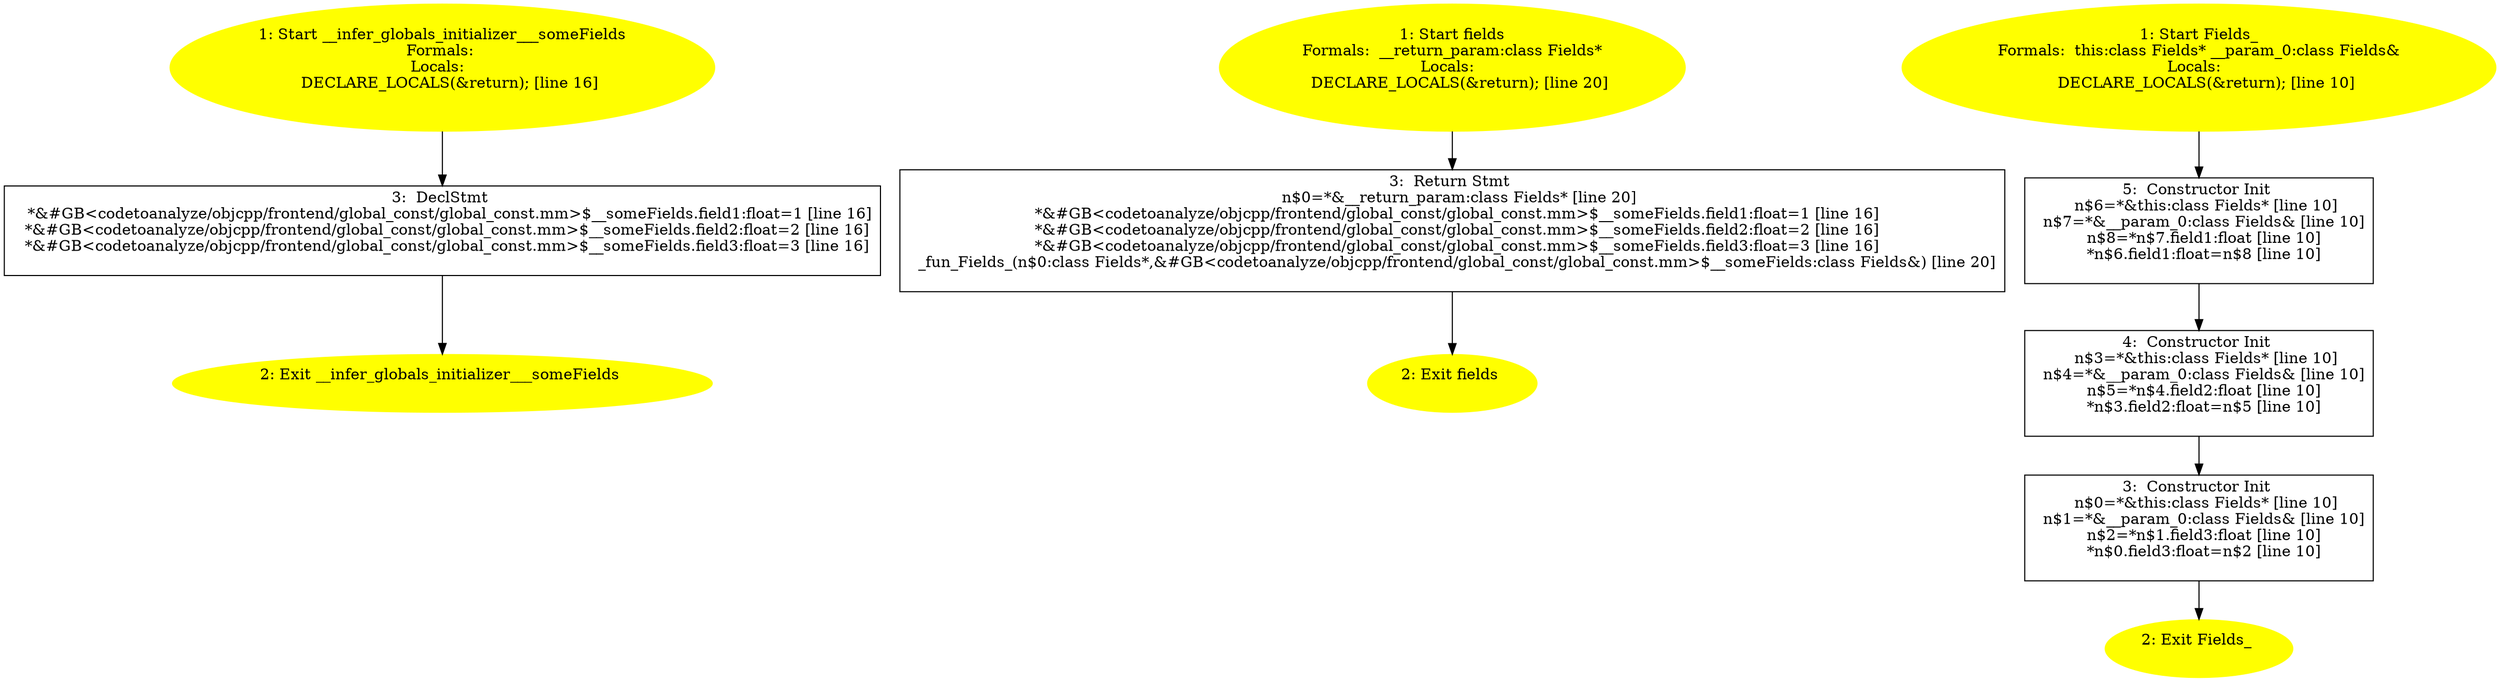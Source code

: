 /* @generated */
digraph iCFG {
"__infer_globals_initializer___someFields.1930c0ca3aad91e2bee375979857d426_1" [label="1: Start __infer_globals_initializer___someFields\nFormals: \nLocals:  \n   DECLARE_LOCALS(&return); [line 16]\n " color=yellow style=filled]
	

	 "__infer_globals_initializer___someFields.1930c0ca3aad91e2bee375979857d426_1" -> "__infer_globals_initializer___someFields.1930c0ca3aad91e2bee375979857d426_3" ;
"__infer_globals_initializer___someFields.1930c0ca3aad91e2bee375979857d426_2" [label="2: Exit __infer_globals_initializer___someFields \n  " color=yellow style=filled]
	

"__infer_globals_initializer___someFields.1930c0ca3aad91e2bee375979857d426_3" [label="3:  DeclStmt \n   *&#GB<codetoanalyze/objcpp/frontend/global_const/global_const.mm>$__someFields.field1:float=1 [line 16]\n  *&#GB<codetoanalyze/objcpp/frontend/global_const/global_const.mm>$__someFields.field2:float=2 [line 16]\n  *&#GB<codetoanalyze/objcpp/frontend/global_const/global_const.mm>$__someFields.field3:float=3 [line 16]\n " shape="box"]
	

	 "__infer_globals_initializer___someFields.1930c0ca3aad91e2bee375979857d426_3" -> "__infer_globals_initializer___someFields.1930c0ca3aad91e2bee375979857d426_2" ;
"fields{d41d8cd98f00b204e9800998ecf8427e_Z6fieldsv}.2204acccca0fb756182b0ea5cda979e8_1" [label="1: Start fields\nFormals:  __return_param:class Fields*\nLocals:  \n   DECLARE_LOCALS(&return); [line 20]\n " color=yellow style=filled]
	

	 "fields{d41d8cd98f00b204e9800998ecf8427e_Z6fieldsv}.2204acccca0fb756182b0ea5cda979e8_1" -> "fields{d41d8cd98f00b204e9800998ecf8427e_Z6fieldsv}.2204acccca0fb756182b0ea5cda979e8_3" ;
"fields{d41d8cd98f00b204e9800998ecf8427e_Z6fieldsv}.2204acccca0fb756182b0ea5cda979e8_2" [label="2: Exit fields \n  " color=yellow style=filled]
	

"fields{d41d8cd98f00b204e9800998ecf8427e_Z6fieldsv}.2204acccca0fb756182b0ea5cda979e8_3" [label="3:  Return Stmt \n   n$0=*&__return_param:class Fields* [line 20]\n  *&#GB<codetoanalyze/objcpp/frontend/global_const/global_const.mm>$__someFields.field1:float=1 [line 16]\n  *&#GB<codetoanalyze/objcpp/frontend/global_const/global_const.mm>$__someFields.field2:float=2 [line 16]\n  *&#GB<codetoanalyze/objcpp/frontend/global_const/global_const.mm>$__someFields.field3:float=3 [line 16]\n  _fun_Fields_(n$0:class Fields*,&#GB<codetoanalyze/objcpp/frontend/global_const/global_const.mm>$__someFields:class Fields&) [line 20]\n " shape="box"]
	

	 "fields{d41d8cd98f00b204e9800998ecf8427e_Z6fieldsv}.2204acccca0fb756182b0ea5cda979e8_3" -> "fields{d41d8cd98f00b204e9800998ecf8427e_Z6fieldsv}.2204acccca0fb756182b0ea5cda979e8_2" ;
"Fields_{_ZN6FieldsC1ERKS_|constexpr}.dabe57ed6efc1fa577b9f8be0d52ad15_1" [label="1: Start Fields_\nFormals:  this:class Fields* __param_0:class Fields&\nLocals:  \n   DECLARE_LOCALS(&return); [line 10]\n " color=yellow style=filled]
	

	 "Fields_{_ZN6FieldsC1ERKS_|constexpr}.dabe57ed6efc1fa577b9f8be0d52ad15_1" -> "Fields_{_ZN6FieldsC1ERKS_|constexpr}.dabe57ed6efc1fa577b9f8be0d52ad15_5" ;
"Fields_{_ZN6FieldsC1ERKS_|constexpr}.dabe57ed6efc1fa577b9f8be0d52ad15_2" [label="2: Exit Fields_ \n  " color=yellow style=filled]
	

"Fields_{_ZN6FieldsC1ERKS_|constexpr}.dabe57ed6efc1fa577b9f8be0d52ad15_3" [label="3:  Constructor Init \n   n$0=*&this:class Fields* [line 10]\n  n$1=*&__param_0:class Fields& [line 10]\n  n$2=*n$1.field3:float [line 10]\n  *n$0.field3:float=n$2 [line 10]\n " shape="box"]
	

	 "Fields_{_ZN6FieldsC1ERKS_|constexpr}.dabe57ed6efc1fa577b9f8be0d52ad15_3" -> "Fields_{_ZN6FieldsC1ERKS_|constexpr}.dabe57ed6efc1fa577b9f8be0d52ad15_2" ;
"Fields_{_ZN6FieldsC1ERKS_|constexpr}.dabe57ed6efc1fa577b9f8be0d52ad15_4" [label="4:  Constructor Init \n   n$3=*&this:class Fields* [line 10]\n  n$4=*&__param_0:class Fields& [line 10]\n  n$5=*n$4.field2:float [line 10]\n  *n$3.field2:float=n$5 [line 10]\n " shape="box"]
	

	 "Fields_{_ZN6FieldsC1ERKS_|constexpr}.dabe57ed6efc1fa577b9f8be0d52ad15_4" -> "Fields_{_ZN6FieldsC1ERKS_|constexpr}.dabe57ed6efc1fa577b9f8be0d52ad15_3" ;
"Fields_{_ZN6FieldsC1ERKS_|constexpr}.dabe57ed6efc1fa577b9f8be0d52ad15_5" [label="5:  Constructor Init \n   n$6=*&this:class Fields* [line 10]\n  n$7=*&__param_0:class Fields& [line 10]\n  n$8=*n$7.field1:float [line 10]\n  *n$6.field1:float=n$8 [line 10]\n " shape="box"]
	

	 "Fields_{_ZN6FieldsC1ERKS_|constexpr}.dabe57ed6efc1fa577b9f8be0d52ad15_5" -> "Fields_{_ZN6FieldsC1ERKS_|constexpr}.dabe57ed6efc1fa577b9f8be0d52ad15_4" ;
}
